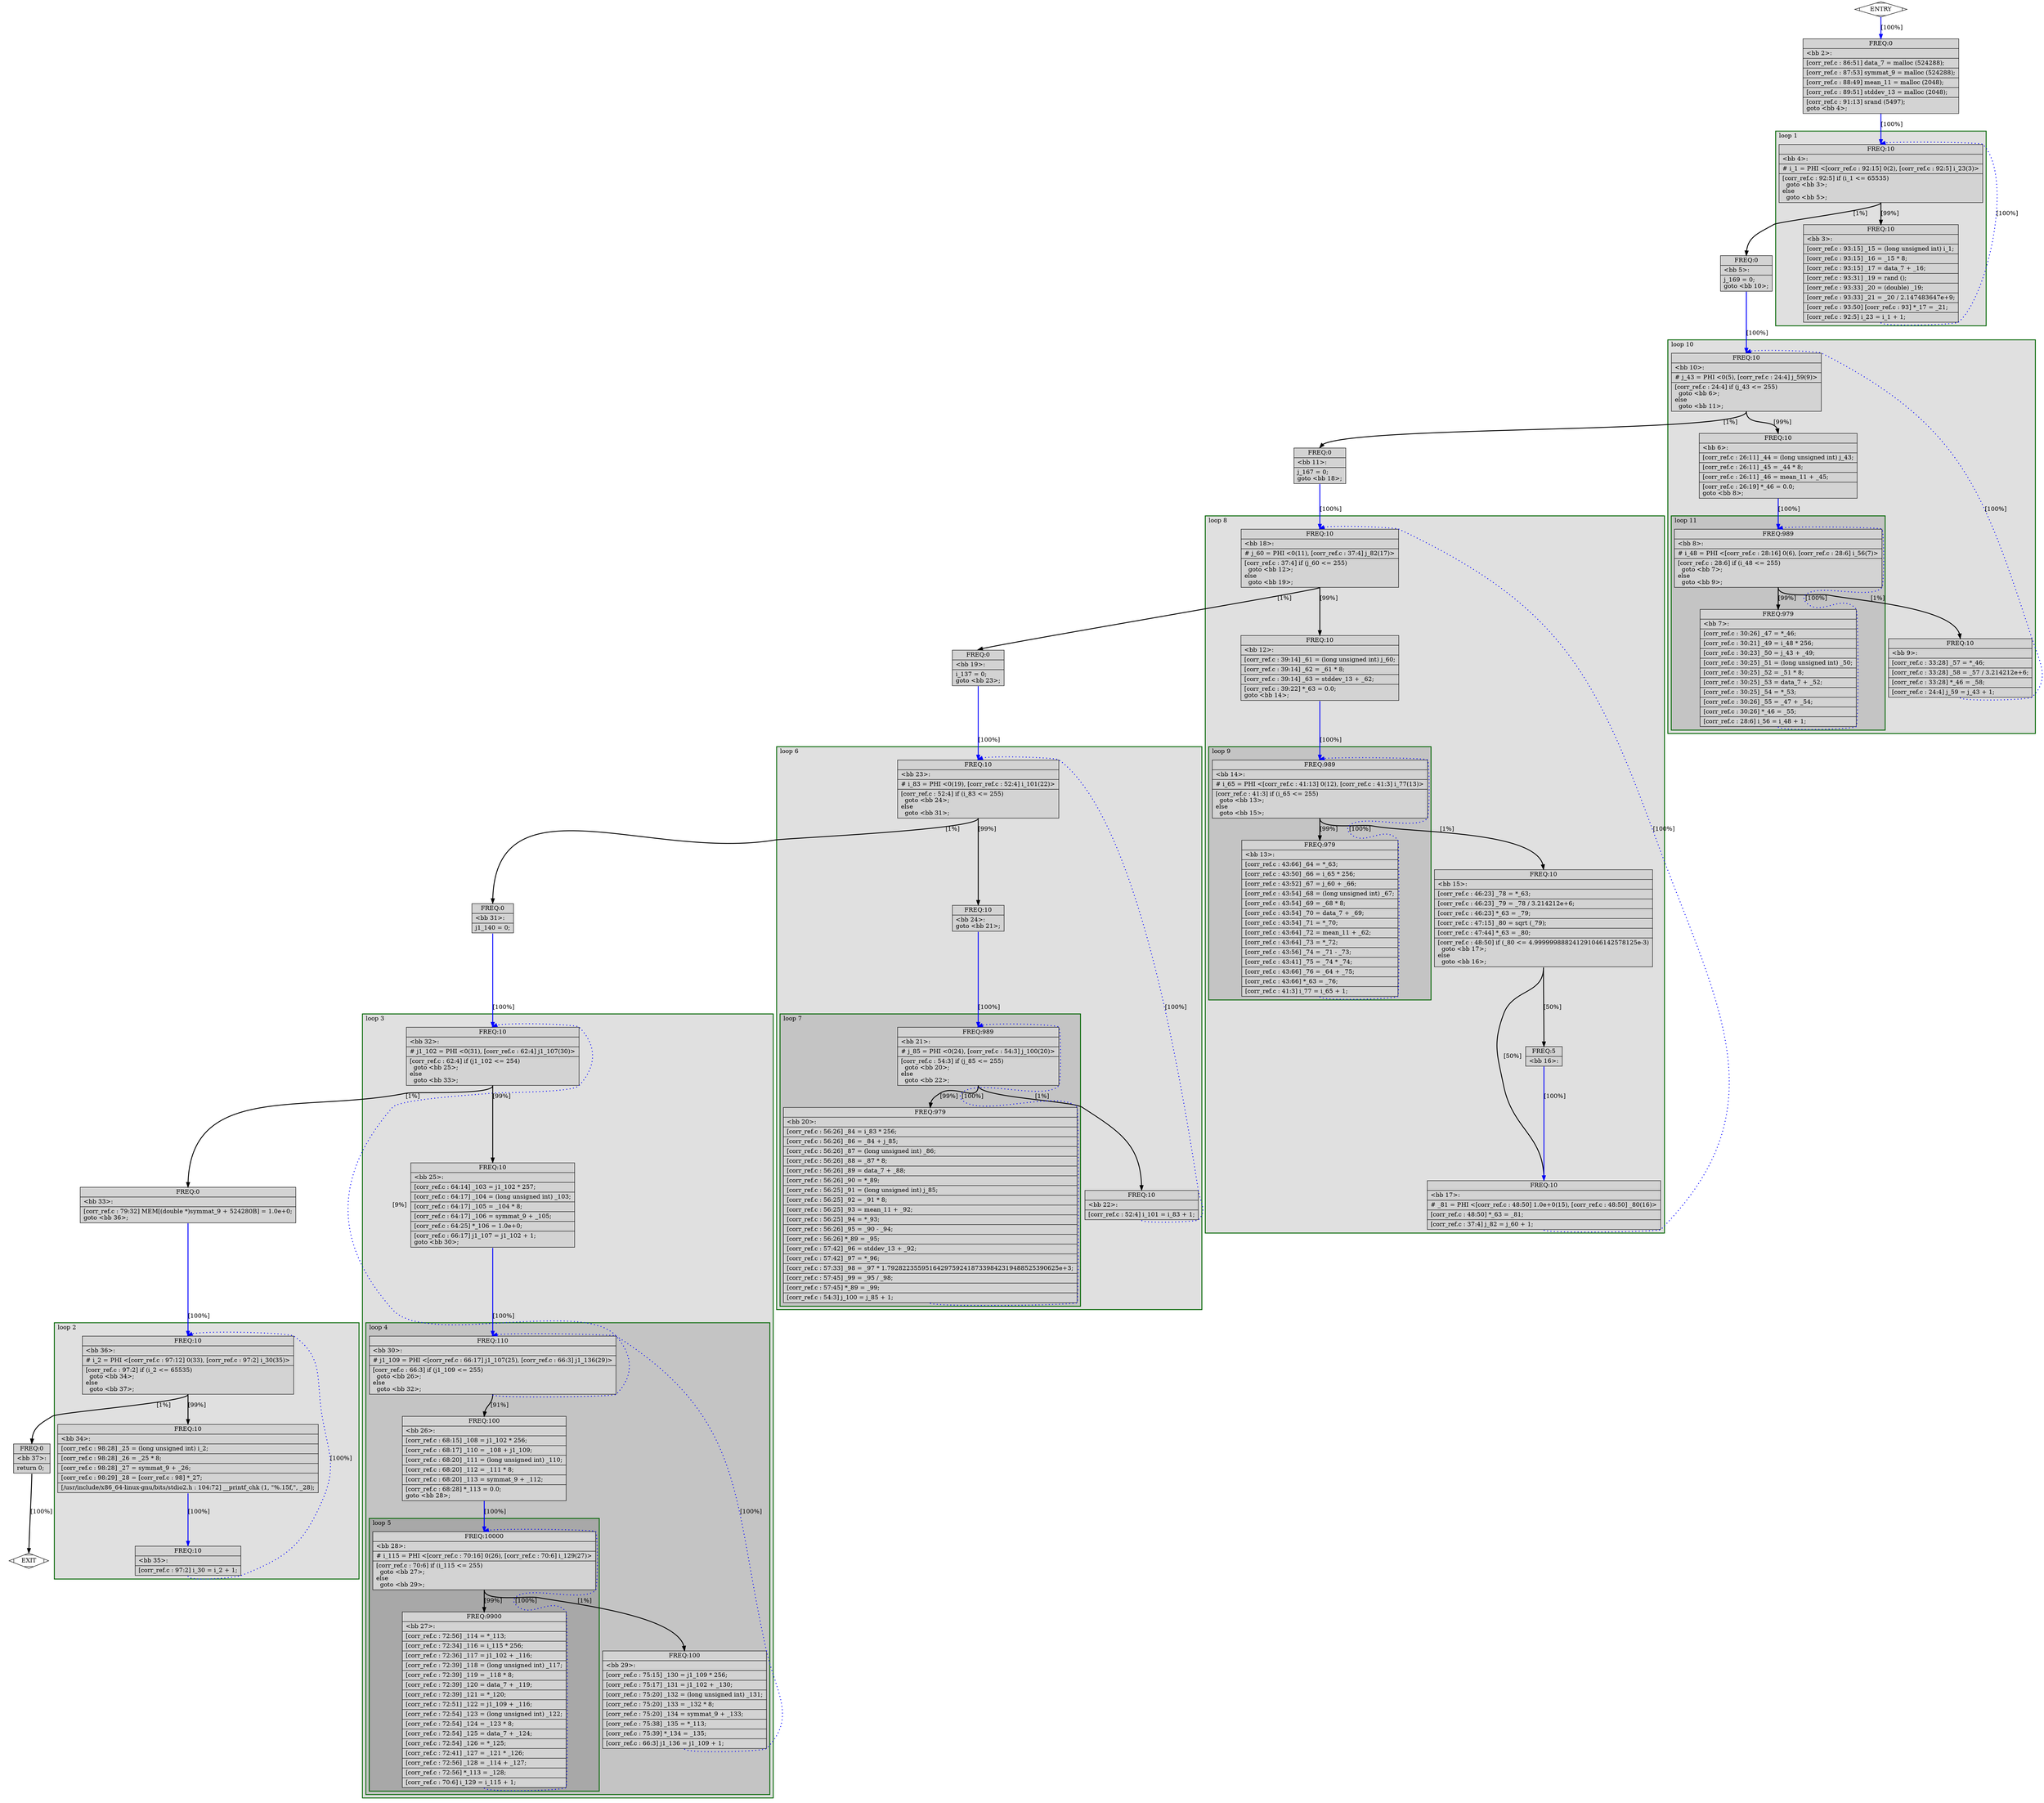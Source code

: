 digraph "./corr_ref.ltrans0.064t.copyprop3" {
overlap=false;
subgraph "main" {
	color="black";
	label="main";
	subgraph cluster_0_2 {
	style="filled";
	color="darkgreen";
	fillcolor="grey88";
	label="loop 2";
	labeljust=l;
	penwidth=2;
	fn_0_basic_block_36 [shape=record,style=filled,fillcolor=lightgrey,label="{ FREQ:10 |\<bb\ 36\>:\l\
|#\ i_2\ =\ PHI\ \<[corr_ref.c\ :\ 97:12]\ 0(33),\ [corr_ref.c\ :\ 97:2]\ i_30(35)\>\l\
|[corr_ref.c\ :\ 97:2]\ if\ (i_2\ \<=\ 65535)\l\
\ \ goto\ \<bb\ 34\>;\l\
else\l\
\ \ goto\ \<bb\ 37\>;\l\
}"];

	fn_0_basic_block_34 [shape=record,style=filled,fillcolor=lightgrey,label="{ FREQ:10 |\<bb\ 34\>:\l\
|[corr_ref.c\ :\ 98:28]\ _25\ =\ (long\ unsigned\ int)\ i_2;\l\
|[corr_ref.c\ :\ 98:28]\ _26\ =\ _25\ *\ 8;\l\
|[corr_ref.c\ :\ 98:28]\ _27\ =\ symmat_9\ +\ _26;\l\
|[corr_ref.c\ :\ 98:29]\ _28\ =\ [corr_ref.c\ :\ 98]\ *_27;\l\
|[/usr/include/x86_64-linux-gnu/bits/stdio2.h\ :\ 104:72]\ __printf_chk\ (1,\ \"%.15f,\",\ _28);\l\
}"];

	fn_0_basic_block_35 [shape=record,style=filled,fillcolor=lightgrey,label="{ FREQ:10 |\<bb\ 35\>:\l\
|[corr_ref.c\ :\ 97:2]\ i_30\ =\ i_2\ +\ 1;\l\
}"];

	}
	subgraph cluster_0_3 {
	style="filled";
	color="darkgreen";
	fillcolor="grey88";
	label="loop 3";
	labeljust=l;
	penwidth=2;
	subgraph cluster_0_4 {
	style="filled";
	color="darkgreen";
	fillcolor="grey77";
	label="loop 4";
	labeljust=l;
	penwidth=2;
	subgraph cluster_0_5 {
	style="filled";
	color="darkgreen";
	fillcolor="grey66";
	label="loop 5";
	labeljust=l;
	penwidth=2;
	fn_0_basic_block_28 [shape=record,style=filled,fillcolor=lightgrey,label="{ FREQ:10000 |\<bb\ 28\>:\l\
|#\ i_115\ =\ PHI\ \<[corr_ref.c\ :\ 70:16]\ 0(26),\ [corr_ref.c\ :\ 70:6]\ i_129(27)\>\l\
|[corr_ref.c\ :\ 70:6]\ if\ (i_115\ \<=\ 255)\l\
\ \ goto\ \<bb\ 27\>;\l\
else\l\
\ \ goto\ \<bb\ 29\>;\l\
}"];

	fn_0_basic_block_27 [shape=record,style=filled,fillcolor=lightgrey,label="{ FREQ:9900 |\<bb\ 27\>:\l\
|[corr_ref.c\ :\ 72:56]\ _114\ =\ *_113;\l\
|[corr_ref.c\ :\ 72:34]\ _116\ =\ i_115\ *\ 256;\l\
|[corr_ref.c\ :\ 72:36]\ _117\ =\ j1_102\ +\ _116;\l\
|[corr_ref.c\ :\ 72:39]\ _118\ =\ (long\ unsigned\ int)\ _117;\l\
|[corr_ref.c\ :\ 72:39]\ _119\ =\ _118\ *\ 8;\l\
|[corr_ref.c\ :\ 72:39]\ _120\ =\ data_7\ +\ _119;\l\
|[corr_ref.c\ :\ 72:39]\ _121\ =\ *_120;\l\
|[corr_ref.c\ :\ 72:51]\ _122\ =\ j1_109\ +\ _116;\l\
|[corr_ref.c\ :\ 72:54]\ _123\ =\ (long\ unsigned\ int)\ _122;\l\
|[corr_ref.c\ :\ 72:54]\ _124\ =\ _123\ *\ 8;\l\
|[corr_ref.c\ :\ 72:54]\ _125\ =\ data_7\ +\ _124;\l\
|[corr_ref.c\ :\ 72:54]\ _126\ =\ *_125;\l\
|[corr_ref.c\ :\ 72:41]\ _127\ =\ _121\ *\ _126;\l\
|[corr_ref.c\ :\ 72:56]\ _128\ =\ _114\ +\ _127;\l\
|[corr_ref.c\ :\ 72:56]\ *_113\ =\ _128;\l\
|[corr_ref.c\ :\ 70:6]\ i_129\ =\ i_115\ +\ 1;\l\
}"];

	}
	fn_0_basic_block_30 [shape=record,style=filled,fillcolor=lightgrey,label="{ FREQ:110 |\<bb\ 30\>:\l\
|#\ j1_109\ =\ PHI\ \<[corr_ref.c\ :\ 66:17]\ j1_107(25),\ [corr_ref.c\ :\ 66:3]\ j1_136(29)\>\l\
|[corr_ref.c\ :\ 66:3]\ if\ (j1_109\ \<=\ 255)\l\
\ \ goto\ \<bb\ 26\>;\l\
else\l\
\ \ goto\ \<bb\ 32\>;\l\
}"];

	fn_0_basic_block_26 [shape=record,style=filled,fillcolor=lightgrey,label="{ FREQ:100 |\<bb\ 26\>:\l\
|[corr_ref.c\ :\ 68:15]\ _108\ =\ j1_102\ *\ 256;\l\
|[corr_ref.c\ :\ 68:17]\ _110\ =\ _108\ +\ j1_109;\l\
|[corr_ref.c\ :\ 68:20]\ _111\ =\ (long\ unsigned\ int)\ _110;\l\
|[corr_ref.c\ :\ 68:20]\ _112\ =\ _111\ *\ 8;\l\
|[corr_ref.c\ :\ 68:20]\ _113\ =\ symmat_9\ +\ _112;\l\
|[corr_ref.c\ :\ 68:28]\ *_113\ =\ 0.0;\l\
goto\ \<bb\ 28\>;\l\
}"];

	fn_0_basic_block_29 [shape=record,style=filled,fillcolor=lightgrey,label="{ FREQ:100 |\<bb\ 29\>:\l\
|[corr_ref.c\ :\ 75:15]\ _130\ =\ j1_109\ *\ 256;\l\
|[corr_ref.c\ :\ 75:17]\ _131\ =\ j1_102\ +\ _130;\l\
|[corr_ref.c\ :\ 75:20]\ _132\ =\ (long\ unsigned\ int)\ _131;\l\
|[corr_ref.c\ :\ 75:20]\ _133\ =\ _132\ *\ 8;\l\
|[corr_ref.c\ :\ 75:20]\ _134\ =\ symmat_9\ +\ _133;\l\
|[corr_ref.c\ :\ 75:38]\ _135\ =\ *_113;\l\
|[corr_ref.c\ :\ 75:39]\ *_134\ =\ _135;\l\
|[corr_ref.c\ :\ 66:3]\ j1_136\ =\ j1_109\ +\ 1;\l\
}"];

	}
	fn_0_basic_block_32 [shape=record,style=filled,fillcolor=lightgrey,label="{ FREQ:10 |\<bb\ 32\>:\l\
|#\ j1_102\ =\ PHI\ \<0(31),\ [corr_ref.c\ :\ 62:4]\ j1_107(30)\>\l\
|[corr_ref.c\ :\ 62:4]\ if\ (j1_102\ \<=\ 254)\l\
\ \ goto\ \<bb\ 25\>;\l\
else\l\
\ \ goto\ \<bb\ 33\>;\l\
}"];

	fn_0_basic_block_25 [shape=record,style=filled,fillcolor=lightgrey,label="{ FREQ:10 |\<bb\ 25\>:\l\
|[corr_ref.c\ :\ 64:14]\ _103\ =\ j1_102\ *\ 257;\l\
|[corr_ref.c\ :\ 64:17]\ _104\ =\ (long\ unsigned\ int)\ _103;\l\
|[corr_ref.c\ :\ 64:17]\ _105\ =\ _104\ *\ 8;\l\
|[corr_ref.c\ :\ 64:17]\ _106\ =\ symmat_9\ +\ _105;\l\
|[corr_ref.c\ :\ 64:25]\ *_106\ =\ 1.0e+0;\l\
|[corr_ref.c\ :\ 66:17]\ j1_107\ =\ j1_102\ +\ 1;\l\
goto\ \<bb\ 30\>;\l\
}"];

	}
	subgraph cluster_0_6 {
	style="filled";
	color="darkgreen";
	fillcolor="grey88";
	label="loop 6";
	labeljust=l;
	penwidth=2;
	subgraph cluster_0_7 {
	style="filled";
	color="darkgreen";
	fillcolor="grey77";
	label="loop 7";
	labeljust=l;
	penwidth=2;
	fn_0_basic_block_21 [shape=record,style=filled,fillcolor=lightgrey,label="{ FREQ:989 |\<bb\ 21\>:\l\
|#\ j_85\ =\ PHI\ \<0(24),\ [corr_ref.c\ :\ 54:3]\ j_100(20)\>\l\
|[corr_ref.c\ :\ 54:3]\ if\ (j_85\ \<=\ 255)\l\
\ \ goto\ \<bb\ 20\>;\l\
else\l\
\ \ goto\ \<bb\ 22\>;\l\
}"];

	fn_0_basic_block_20 [shape=record,style=filled,fillcolor=lightgrey,label="{ FREQ:979 |\<bb\ 20\>:\l\
|[corr_ref.c\ :\ 56:26]\ _84\ =\ i_83\ *\ 256;\l\
|[corr_ref.c\ :\ 56:26]\ _86\ =\ _84\ +\ j_85;\l\
|[corr_ref.c\ :\ 56:26]\ _87\ =\ (long\ unsigned\ int)\ _86;\l\
|[corr_ref.c\ :\ 56:26]\ _88\ =\ _87\ *\ 8;\l\
|[corr_ref.c\ :\ 56:26]\ _89\ =\ data_7\ +\ _88;\l\
|[corr_ref.c\ :\ 56:26]\ _90\ =\ *_89;\l\
|[corr_ref.c\ :\ 56:25]\ _91\ =\ (long\ unsigned\ int)\ j_85;\l\
|[corr_ref.c\ :\ 56:25]\ _92\ =\ _91\ *\ 8;\l\
|[corr_ref.c\ :\ 56:25]\ _93\ =\ mean_11\ +\ _92;\l\
|[corr_ref.c\ :\ 56:25]\ _94\ =\ *_93;\l\
|[corr_ref.c\ :\ 56:26]\ _95\ =\ _90\ -\ _94;\l\
|[corr_ref.c\ :\ 56:26]\ *_89\ =\ _95;\l\
|[corr_ref.c\ :\ 57:42]\ _96\ =\ stddev_13\ +\ _92;\l\
|[corr_ref.c\ :\ 57:42]\ _97\ =\ *_96;\l\
|[corr_ref.c\ :\ 57:33]\ _98\ =\ _97\ *\ 1.792822355951642975924187339842319488525390625e+3;\l\
|[corr_ref.c\ :\ 57:45]\ _99\ =\ _95\ /\ _98;\l\
|[corr_ref.c\ :\ 57:45]\ *_89\ =\ _99;\l\
|[corr_ref.c\ :\ 54:3]\ j_100\ =\ j_85\ +\ 1;\l\
}"];

	}
	fn_0_basic_block_23 [shape=record,style=filled,fillcolor=lightgrey,label="{ FREQ:10 |\<bb\ 23\>:\l\
|#\ i_83\ =\ PHI\ \<0(19),\ [corr_ref.c\ :\ 52:4]\ i_101(22)\>\l\
|[corr_ref.c\ :\ 52:4]\ if\ (i_83\ \<=\ 255)\l\
\ \ goto\ \<bb\ 24\>;\l\
else\l\
\ \ goto\ \<bb\ 31\>;\l\
}"];

	fn_0_basic_block_24 [shape=record,style=filled,fillcolor=lightgrey,label="{ FREQ:10 |\<bb\ 24\>:\l\
goto\ \<bb\ 21\>;\l\
}"];

	fn_0_basic_block_22 [shape=record,style=filled,fillcolor=lightgrey,label="{ FREQ:10 |\<bb\ 22\>:\l\
|[corr_ref.c\ :\ 52:4]\ i_101\ =\ i_83\ +\ 1;\l\
}"];

	}
	subgraph cluster_0_8 {
	style="filled";
	color="darkgreen";
	fillcolor="grey88";
	label="loop 8";
	labeljust=l;
	penwidth=2;
	subgraph cluster_0_9 {
	style="filled";
	color="darkgreen";
	fillcolor="grey77";
	label="loop 9";
	labeljust=l;
	penwidth=2;
	fn_0_basic_block_14 [shape=record,style=filled,fillcolor=lightgrey,label="{ FREQ:989 |\<bb\ 14\>:\l\
|#\ i_65\ =\ PHI\ \<[corr_ref.c\ :\ 41:13]\ 0(12),\ [corr_ref.c\ :\ 41:3]\ i_77(13)\>\l\
|[corr_ref.c\ :\ 41:3]\ if\ (i_65\ \<=\ 255)\l\
\ \ goto\ \<bb\ 13\>;\l\
else\l\
\ \ goto\ \<bb\ 15\>;\l\
}"];

	fn_0_basic_block_13 [shape=record,style=filled,fillcolor=lightgrey,label="{ FREQ:979 |\<bb\ 13\>:\l\
|[corr_ref.c\ :\ 43:66]\ _64\ =\ *_63;\l\
|[corr_ref.c\ :\ 43:50]\ _66\ =\ i_65\ *\ 256;\l\
|[corr_ref.c\ :\ 43:52]\ _67\ =\ j_60\ +\ _66;\l\
|[corr_ref.c\ :\ 43:54]\ _68\ =\ (long\ unsigned\ int)\ _67;\l\
|[corr_ref.c\ :\ 43:54]\ _69\ =\ _68\ *\ 8;\l\
|[corr_ref.c\ :\ 43:54]\ _70\ =\ data_7\ +\ _69;\l\
|[corr_ref.c\ :\ 43:54]\ _71\ =\ *_70;\l\
|[corr_ref.c\ :\ 43:64]\ _72\ =\ mean_11\ +\ _62;\l\
|[corr_ref.c\ :\ 43:64]\ _73\ =\ *_72;\l\
|[corr_ref.c\ :\ 43:56]\ _74\ =\ _71\ -\ _73;\l\
|[corr_ref.c\ :\ 43:41]\ _75\ =\ _74\ *\ _74;\l\
|[corr_ref.c\ :\ 43:66]\ _76\ =\ _64\ +\ _75;\l\
|[corr_ref.c\ :\ 43:66]\ *_63\ =\ _76;\l\
|[corr_ref.c\ :\ 41:3]\ i_77\ =\ i_65\ +\ 1;\l\
}"];

	}
	fn_0_basic_block_18 [shape=record,style=filled,fillcolor=lightgrey,label="{ FREQ:10 |\<bb\ 18\>:\l\
|#\ j_60\ =\ PHI\ \<0(11),\ [corr_ref.c\ :\ 37:4]\ j_82(17)\>\l\
|[corr_ref.c\ :\ 37:4]\ if\ (j_60\ \<=\ 255)\l\
\ \ goto\ \<bb\ 12\>;\l\
else\l\
\ \ goto\ \<bb\ 19\>;\l\
}"];

	fn_0_basic_block_12 [shape=record,style=filled,fillcolor=lightgrey,label="{ FREQ:10 |\<bb\ 12\>:\l\
|[corr_ref.c\ :\ 39:14]\ _61\ =\ (long\ unsigned\ int)\ j_60;\l\
|[corr_ref.c\ :\ 39:14]\ _62\ =\ _61\ *\ 8;\l\
|[corr_ref.c\ :\ 39:14]\ _63\ =\ stddev_13\ +\ _62;\l\
|[corr_ref.c\ :\ 39:22]\ *_63\ =\ 0.0;\l\
goto\ \<bb\ 14\>;\l\
}"];

	fn_0_basic_block_15 [shape=record,style=filled,fillcolor=lightgrey,label="{ FREQ:10 |\<bb\ 15\>:\l\
|[corr_ref.c\ :\ 46:23]\ _78\ =\ *_63;\l\
|[corr_ref.c\ :\ 46:23]\ _79\ =\ _78\ /\ 3.214212e+6;\l\
|[corr_ref.c\ :\ 46:23]\ *_63\ =\ _79;\l\
|[corr_ref.c\ :\ 47:15]\ _80\ =\ sqrt\ (_79);\l\
|[corr_ref.c\ :\ 47:44]\ *_63\ =\ _80;\l\
|[corr_ref.c\ :\ 48:50]\ if\ (_80\ \<=\ 4.999999888241291046142578125e-3)\l\
\ \ goto\ \<bb\ 17\>;\l\
else\l\
\ \ goto\ \<bb\ 16\>;\l\
}"];

	fn_0_basic_block_17 [shape=record,style=filled,fillcolor=lightgrey,label="{ FREQ:10 |\<bb\ 17\>:\l\
|#\ _81\ =\ PHI\ \<[corr_ref.c\ :\ 48:50]\ 1.0e+0(15),\ [corr_ref.c\ :\ 48:50]\ _80(16)\>\l\
|[corr_ref.c\ :\ 48:50]\ *_63\ =\ _81;\l\
|[corr_ref.c\ :\ 37:4]\ j_82\ =\ j_60\ +\ 1;\l\
}"];

	fn_0_basic_block_16 [shape=record,style=filled,fillcolor=lightgrey,label="{ FREQ:5 |\<bb\ 16\>:\l\
}"];

	}
	subgraph cluster_0_10 {
	style="filled";
	color="darkgreen";
	fillcolor="grey88";
	label="loop 10";
	labeljust=l;
	penwidth=2;
	subgraph cluster_0_11 {
	style="filled";
	color="darkgreen";
	fillcolor="grey77";
	label="loop 11";
	labeljust=l;
	penwidth=2;
	fn_0_basic_block_8 [shape=record,style=filled,fillcolor=lightgrey,label="{ FREQ:989 |\<bb\ 8\>:\l\
|#\ i_48\ =\ PHI\ \<[corr_ref.c\ :\ 28:16]\ 0(6),\ [corr_ref.c\ :\ 28:6]\ i_56(7)\>\l\
|[corr_ref.c\ :\ 28:6]\ if\ (i_48\ \<=\ 255)\l\
\ \ goto\ \<bb\ 7\>;\l\
else\l\
\ \ goto\ \<bb\ 9\>;\l\
}"];

	fn_0_basic_block_7 [shape=record,style=filled,fillcolor=lightgrey,label="{ FREQ:979 |\<bb\ 7\>:\l\
|[corr_ref.c\ :\ 30:26]\ _47\ =\ *_46;\l\
|[corr_ref.c\ :\ 30:21]\ _49\ =\ i_48\ *\ 256;\l\
|[corr_ref.c\ :\ 30:23]\ _50\ =\ j_43\ +\ _49;\l\
|[corr_ref.c\ :\ 30:25]\ _51\ =\ (long\ unsigned\ int)\ _50;\l\
|[corr_ref.c\ :\ 30:25]\ _52\ =\ _51\ *\ 8;\l\
|[corr_ref.c\ :\ 30:25]\ _53\ =\ data_7\ +\ _52;\l\
|[corr_ref.c\ :\ 30:25]\ _54\ =\ *_53;\l\
|[corr_ref.c\ :\ 30:26]\ _55\ =\ _47\ +\ _54;\l\
|[corr_ref.c\ :\ 30:26]\ *_46\ =\ _55;\l\
|[corr_ref.c\ :\ 28:6]\ i_56\ =\ i_48\ +\ 1;\l\
}"];

	}
	fn_0_basic_block_10 [shape=record,style=filled,fillcolor=lightgrey,label="{ FREQ:10 |\<bb\ 10\>:\l\
|#\ j_43\ =\ PHI\ \<0(5),\ [corr_ref.c\ :\ 24:4]\ j_59(9)\>\l\
|[corr_ref.c\ :\ 24:4]\ if\ (j_43\ \<=\ 255)\l\
\ \ goto\ \<bb\ 6\>;\l\
else\l\
\ \ goto\ \<bb\ 11\>;\l\
}"];

	fn_0_basic_block_6 [shape=record,style=filled,fillcolor=lightgrey,label="{ FREQ:10 |\<bb\ 6\>:\l\
|[corr_ref.c\ :\ 26:11]\ _44\ =\ (long\ unsigned\ int)\ j_43;\l\
|[corr_ref.c\ :\ 26:11]\ _45\ =\ _44\ *\ 8;\l\
|[corr_ref.c\ :\ 26:11]\ _46\ =\ mean_11\ +\ _45;\l\
|[corr_ref.c\ :\ 26:19]\ *_46\ =\ 0.0;\l\
goto\ \<bb\ 8\>;\l\
}"];

	fn_0_basic_block_9 [shape=record,style=filled,fillcolor=lightgrey,label="{ FREQ:10 |\<bb\ 9\>:\l\
|[corr_ref.c\ :\ 33:28]\ _57\ =\ *_46;\l\
|[corr_ref.c\ :\ 33:28]\ _58\ =\ _57\ /\ 3.214212e+6;\l\
|[corr_ref.c\ :\ 33:28]\ *_46\ =\ _58;\l\
|[corr_ref.c\ :\ 24:4]\ j_59\ =\ j_43\ +\ 1;\l\
}"];

	}
	subgraph cluster_0_1 {
	style="filled";
	color="darkgreen";
	fillcolor="grey88";
	label="loop 1";
	labeljust=l;
	penwidth=2;
	fn_0_basic_block_4 [shape=record,style=filled,fillcolor=lightgrey,label="{ FREQ:10 |\<bb\ 4\>:\l\
|#\ i_1\ =\ PHI\ \<[corr_ref.c\ :\ 92:15]\ 0(2),\ [corr_ref.c\ :\ 92:5]\ i_23(3)\>\l\
|[corr_ref.c\ :\ 92:5]\ if\ (i_1\ \<=\ 65535)\l\
\ \ goto\ \<bb\ 3\>;\l\
else\l\
\ \ goto\ \<bb\ 5\>;\l\
}"];

	fn_0_basic_block_3 [shape=record,style=filled,fillcolor=lightgrey,label="{ FREQ:10 |\<bb\ 3\>:\l\
|[corr_ref.c\ :\ 93:15]\ _15\ =\ (long\ unsigned\ int)\ i_1;\l\
|[corr_ref.c\ :\ 93:15]\ _16\ =\ _15\ *\ 8;\l\
|[corr_ref.c\ :\ 93:15]\ _17\ =\ data_7\ +\ _16;\l\
|[corr_ref.c\ :\ 93:31]\ _19\ =\ rand\ ();\l\
|[corr_ref.c\ :\ 93:33]\ _20\ =\ (double)\ _19;\l\
|[corr_ref.c\ :\ 93:33]\ _21\ =\ _20\ /\ 2.147483647e+9;\l\
|[corr_ref.c\ :\ 93:50]\ [corr_ref.c\ :\ 93]\ *_17\ =\ _21;\l\
|[corr_ref.c\ :\ 92:5]\ i_23\ =\ i_1\ +\ 1;\l\
}"];

	}
	fn_0_basic_block_0 [shape=Mdiamond,style=filled,fillcolor=white,label="ENTRY"];

	fn_0_basic_block_1 [shape=Mdiamond,style=filled,fillcolor=white,label="EXIT"];

	fn_0_basic_block_2 [shape=record,style=filled,fillcolor=lightgrey,label="{ FREQ:0 |\<bb\ 2\>:\l\
|[corr_ref.c\ :\ 86:51]\ data_7\ =\ malloc\ (524288);\l\
|[corr_ref.c\ :\ 87:53]\ symmat_9\ =\ malloc\ (524288);\l\
|[corr_ref.c\ :\ 88:49]\ mean_11\ =\ malloc\ (2048);\l\
|[corr_ref.c\ :\ 89:51]\ stddev_13\ =\ malloc\ (2048);\l\
|[corr_ref.c\ :\ 91:13]\ srand\ (5497);\l\
goto\ \<bb\ 4\>;\l\
}"];

	fn_0_basic_block_5 [shape=record,style=filled,fillcolor=lightgrey,label="{ FREQ:0 |\<bb\ 5\>:\l\
|j_169\ =\ 0;\l\
goto\ \<bb\ 10\>;\l\
}"];

	fn_0_basic_block_11 [shape=record,style=filled,fillcolor=lightgrey,label="{ FREQ:0 |\<bb\ 11\>:\l\
|j_167\ =\ 0;\l\
goto\ \<bb\ 18\>;\l\
}"];

	fn_0_basic_block_19 [shape=record,style=filled,fillcolor=lightgrey,label="{ FREQ:0 |\<bb\ 19\>:\l\
|i_137\ =\ 0;\l\
goto\ \<bb\ 23\>;\l\
}"];

	fn_0_basic_block_31 [shape=record,style=filled,fillcolor=lightgrey,label="{ FREQ:0 |\<bb\ 31\>:\l\
|j1_140\ =\ 0;\l\
}"];

	fn_0_basic_block_33 [shape=record,style=filled,fillcolor=lightgrey,label="{ FREQ:0 |\<bb\ 33\>:\l\
|[corr_ref.c\ :\ 79:32]\ MEM[(double\ *)symmat_9\ +\ 524280B]\ =\ 1.0e+0;\l\
goto\ \<bb\ 36\>;\l\
}"];

	fn_0_basic_block_37 [shape=record,style=filled,fillcolor=lightgrey,label="{ FREQ:0 |\<bb\ 37\>:\l\
|return\ 0;\l\
}"];

	fn_0_basic_block_0:s -> fn_0_basic_block_2:n [style="solid,bold",color=blue,weight=100,constraint=true, label="[100%]"];
	fn_0_basic_block_2:s -> fn_0_basic_block_4:n [style="solid,bold",color=blue,weight=100,constraint=true, label="[100%]"];
	fn_0_basic_block_3:s -> fn_0_basic_block_4:n [style="dotted,bold",color=blue,weight=10,constraint=false, label="[100%]"];
	fn_0_basic_block_4:s -> fn_0_basic_block_3:n [style="solid,bold",color=black,weight=10,constraint=true, label="[99%]"];
	fn_0_basic_block_4:s -> fn_0_basic_block_5:n [style="solid,bold",color=black,weight=10,constraint=true, label="[1%]"];
	fn_0_basic_block_5:s -> fn_0_basic_block_10:n [style="solid,bold",color=blue,weight=100,constraint=true, label="[100%]"];
	fn_0_basic_block_6:s -> fn_0_basic_block_8:n [style="solid,bold",color=blue,weight=100,constraint=true, label="[100%]"];
	fn_0_basic_block_7:s -> fn_0_basic_block_8:n [style="dotted,bold",color=blue,weight=10,constraint=false, label="[100%]"];
	fn_0_basic_block_8:s -> fn_0_basic_block_7:n [style="solid,bold",color=black,weight=10,constraint=true, label="[99%]"];
	fn_0_basic_block_8:s -> fn_0_basic_block_9:n [style="solid,bold",color=black,weight=10,constraint=true, label="[1%]"];
	fn_0_basic_block_9:s -> fn_0_basic_block_10:n [style="dotted,bold",color=blue,weight=10,constraint=false, label="[100%]"];
	fn_0_basic_block_10:s -> fn_0_basic_block_6:n [style="solid,bold",color=black,weight=10,constraint=true, label="[99%]"];
	fn_0_basic_block_10:s -> fn_0_basic_block_11:n [style="solid,bold",color=black,weight=10,constraint=true, label="[1%]"];
	fn_0_basic_block_11:s -> fn_0_basic_block_18:n [style="solid,bold",color=blue,weight=100,constraint=true, label="[100%]"];
	fn_0_basic_block_12:s -> fn_0_basic_block_14:n [style="solid,bold",color=blue,weight=100,constraint=true, label="[100%]"];
	fn_0_basic_block_13:s -> fn_0_basic_block_14:n [style="dotted,bold",color=blue,weight=10,constraint=false, label="[100%]"];
	fn_0_basic_block_14:s -> fn_0_basic_block_13:n [style="solid,bold",color=black,weight=10,constraint=true, label="[99%]"];
	fn_0_basic_block_14:s -> fn_0_basic_block_15:n [style="solid,bold",color=black,weight=10,constraint=true, label="[1%]"];
	fn_0_basic_block_15:s -> fn_0_basic_block_17:n [style="solid,bold",color=black,weight=10,constraint=true, label="[50%]"];
	fn_0_basic_block_15:s -> fn_0_basic_block_16:n [style="solid,bold",color=black,weight=10,constraint=true, label="[50%]"];
	fn_0_basic_block_16:s -> fn_0_basic_block_17:n [style="solid,bold",color=blue,weight=100,constraint=true, label="[100%]"];
	fn_0_basic_block_17:s -> fn_0_basic_block_18:n [style="dotted,bold",color=blue,weight=10,constraint=false, label="[100%]"];
	fn_0_basic_block_18:s -> fn_0_basic_block_12:n [style="solid,bold",color=black,weight=10,constraint=true, label="[99%]"];
	fn_0_basic_block_18:s -> fn_0_basic_block_19:n [style="solid,bold",color=black,weight=10,constraint=true, label="[1%]"];
	fn_0_basic_block_19:s -> fn_0_basic_block_23:n [style="solid,bold",color=blue,weight=100,constraint=true, label="[100%]"];
	fn_0_basic_block_20:s -> fn_0_basic_block_21:n [style="dotted,bold",color=blue,weight=10,constraint=false, label="[100%]"];
	fn_0_basic_block_21:s -> fn_0_basic_block_20:n [style="solid,bold",color=black,weight=10,constraint=true, label="[99%]"];
	fn_0_basic_block_21:s -> fn_0_basic_block_22:n [style="solid,bold",color=black,weight=10,constraint=true, label="[1%]"];
	fn_0_basic_block_22:s -> fn_0_basic_block_23:n [style="dotted,bold",color=blue,weight=10,constraint=false, label="[100%]"];
	fn_0_basic_block_23:s -> fn_0_basic_block_24:n [style="solid,bold",color=black,weight=10,constraint=true, label="[99%]"];
	fn_0_basic_block_23:s -> fn_0_basic_block_31:n [style="solid,bold",color=black,weight=10,constraint=true, label="[1%]"];
	fn_0_basic_block_24:s -> fn_0_basic_block_21:n [style="solid,bold",color=blue,weight=100,constraint=true, label="[100%]"];
	fn_0_basic_block_25:s -> fn_0_basic_block_30:n [style="solid,bold",color=blue,weight=100,constraint=true, label="[100%]"];
	fn_0_basic_block_26:s -> fn_0_basic_block_28:n [style="solid,bold",color=blue,weight=100,constraint=true, label="[100%]"];
	fn_0_basic_block_27:s -> fn_0_basic_block_28:n [style="dotted,bold",color=blue,weight=10,constraint=false, label="[100%]"];
	fn_0_basic_block_28:s -> fn_0_basic_block_27:n [style="solid,bold",color=black,weight=10,constraint=true, label="[99%]"];
	fn_0_basic_block_28:s -> fn_0_basic_block_29:n [style="solid,bold",color=black,weight=10,constraint=true, label="[1%]"];
	fn_0_basic_block_29:s -> fn_0_basic_block_30:n [style="dotted,bold",color=blue,weight=10,constraint=false, label="[100%]"];
	fn_0_basic_block_30:s -> fn_0_basic_block_26:n [style="solid,bold",color=black,weight=10,constraint=true, label="[91%]"];
	fn_0_basic_block_30:s -> fn_0_basic_block_32:n [style="dotted,bold",color=blue,weight=10,constraint=false, label="[9%]"];
	fn_0_basic_block_31:s -> fn_0_basic_block_32:n [style="solid,bold",color=blue,weight=100,constraint=true, label="[100%]"];
	fn_0_basic_block_32:s -> fn_0_basic_block_25:n [style="solid,bold",color=black,weight=10,constraint=true, label="[99%]"];
	fn_0_basic_block_32:s -> fn_0_basic_block_33:n [style="solid,bold",color=black,weight=10,constraint=true, label="[1%]"];
	fn_0_basic_block_33:s -> fn_0_basic_block_36:n [style="solid,bold",color=blue,weight=100,constraint=true, label="[100%]"];
	fn_0_basic_block_34:s -> fn_0_basic_block_35:n [style="solid,bold",color=blue,weight=100,constraint=true, label="[100%]"];
	fn_0_basic_block_35:s -> fn_0_basic_block_36:n [style="dotted,bold",color=blue,weight=10,constraint=false, label="[100%]"];
	fn_0_basic_block_36:s -> fn_0_basic_block_34:n [style="solid,bold",color=black,weight=10,constraint=true, label="[99%]"];
	fn_0_basic_block_36:s -> fn_0_basic_block_37:n [style="solid,bold",color=black,weight=10,constraint=true, label="[1%]"];
	fn_0_basic_block_37:s -> fn_0_basic_block_1:n [style="solid,bold",color=black,weight=10,constraint=true, label="[100%]"];
	fn_0_basic_block_0:s -> fn_0_basic_block_1:n [style="invis",constraint=true];
}
}
